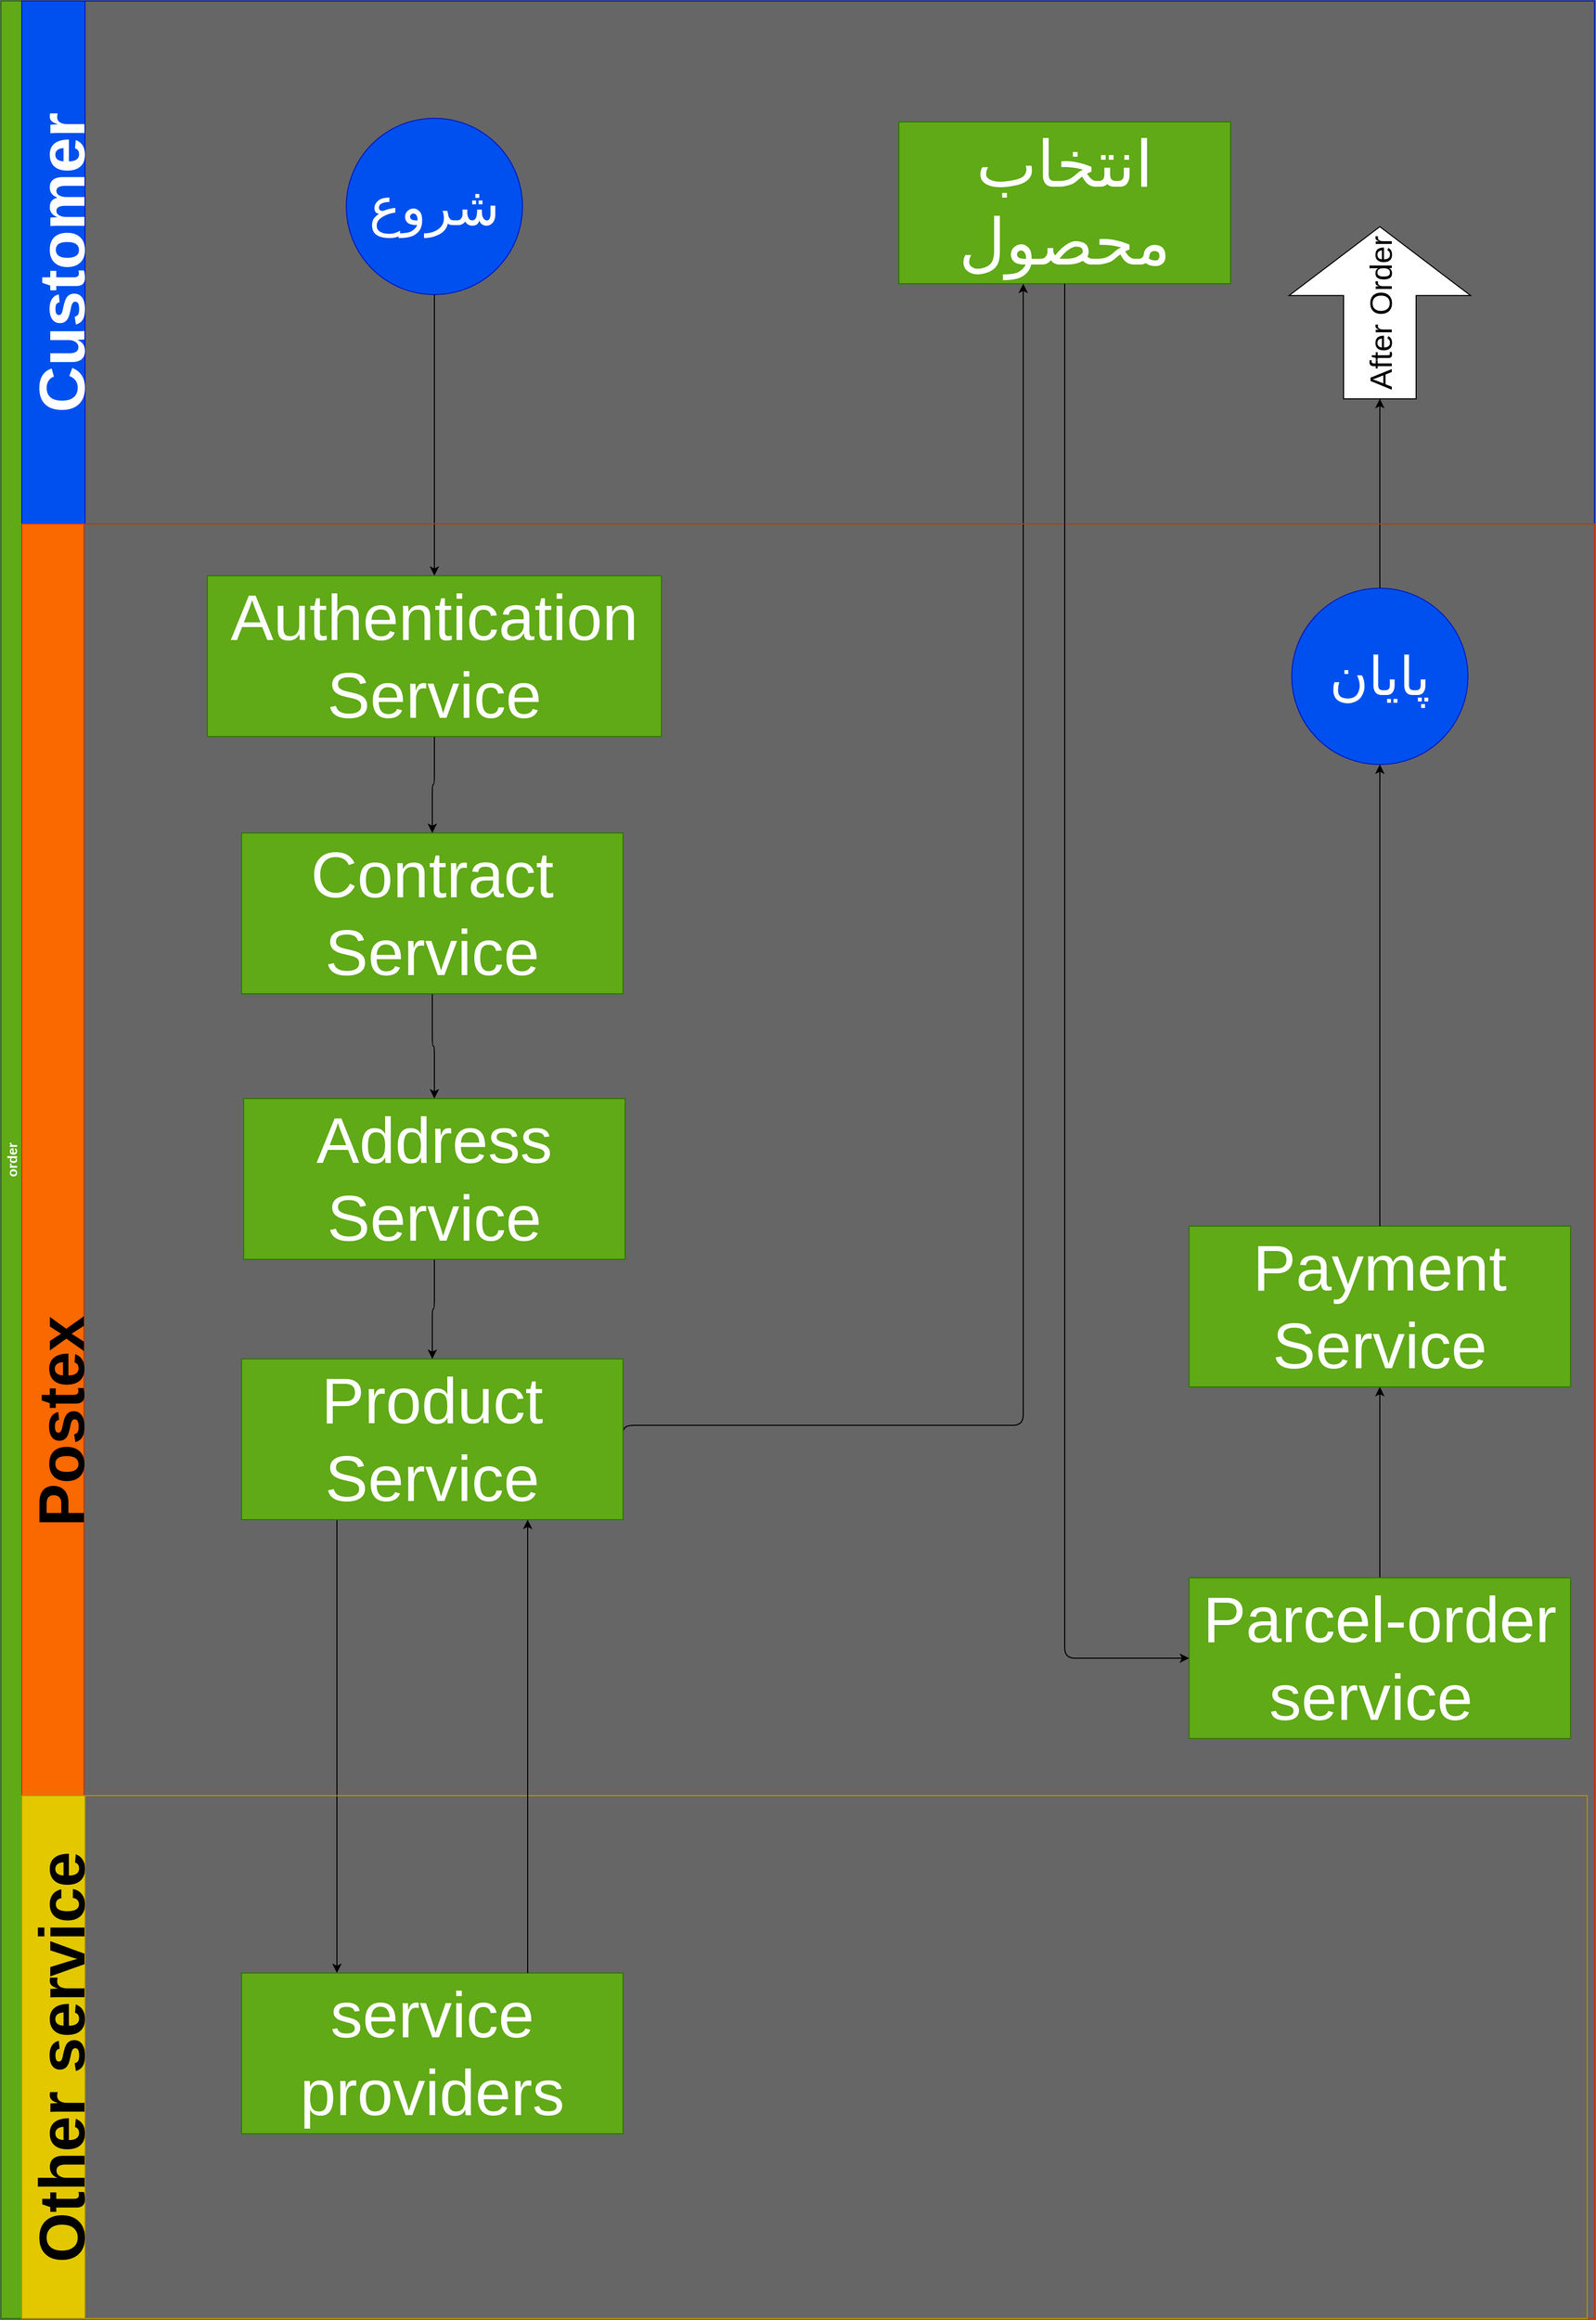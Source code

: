 <mxfile>
    <diagram id="AVuA54An0n8JCF_W_x2Y" name="Page-1">
        <mxGraphModel dx="2050" dy="1418" grid="0" gridSize="10" guides="1" tooltips="1" connect="1" arrows="1" fold="1" page="1" pageScale="1" pageWidth="1654" pageHeight="2336" background="#666666" math="0" shadow="0">
            <root>
                <mxCell id="0"/>
                <mxCell id="1" parent="0"/>
                <mxCell id="3" value="order" style="swimlane;childLayout=stackLayout;resizeParent=1;resizeParentMax=0;horizontal=0;startSize=20;horizontalStack=0;fontSize=13;fillColor=#60a917;fontColor=#ffffff;strokeColor=#2D7600;" parent="1" vertex="1">
                    <mxGeometry x="40" y="75" width="1537" height="2234" as="geometry"/>
                </mxCell>
                <mxCell id="4" value="Customer" style="swimlane;startSize=61;horizontal=0;fontSize=62;fillColor=#0050ef;fontColor=#ffffff;strokeColor=#001DBC;" parent="3" vertex="1">
                    <mxGeometry x="20" width="1517" height="504" as="geometry"/>
                </mxCell>
                <mxCell id="23" value="&lt;font style=&quot;font-size: 51px&quot;&gt;شروع&lt;/font&gt;" style="ellipse;whiteSpace=wrap;html=1;aspect=fixed;fontSize=13;fillColor=#0050ef;strokeColor=#001DBC;fontColor=#ffffff;" parent="4" vertex="1">
                    <mxGeometry x="313" y="113" width="170" height="170" as="geometry"/>
                </mxCell>
                <mxCell id="56" value="&lt;span style=&quot;font-size: 62px&quot;&gt;انتخاب محصول&lt;/span&gt;" style="whiteSpace=wrap;html=1;fontSize=13;fillColor=#60a917;strokeColor=#2D7600;fontColor=#ffffff;" parent="4" vertex="1">
                    <mxGeometry x="846" y="116.5" width="320" height="156" as="geometry"/>
                </mxCell>
                <mxCell id="78" value="&lt;font style=&quot;font-size: 30px&quot;&gt;After Order&lt;/font&gt;" style="shape=singleArrow;whiteSpace=wrap;html=1;arrowWidth=0.4;arrowSize=0.4;fontSize=13;rotation=-90;" parent="4" vertex="1">
                    <mxGeometry x="1227" y="213" width="166" height="175" as="geometry"/>
                </mxCell>
                <mxCell id="79" value="" style="edgeStyle=orthogonalEdgeStyle;html=1;" parent="3" source="58" target="78" edge="1">
                    <mxGeometry relative="1" as="geometry"/>
                </mxCell>
                <mxCell id="81" style="edgeStyle=orthogonalEdgeStyle;html=1;exitX=1;exitY=0.5;exitDx=0;exitDy=0;fontSize=30;" parent="3" source="52" target="56" edge="1">
                    <mxGeometry relative="1" as="geometry">
                        <Array as="points">
                            <mxPoint x="986" y="1373"/>
                        </Array>
                    </mxGeometry>
                </mxCell>
                <mxCell id="87" style="edgeStyle=orthogonalEdgeStyle;html=1;exitX=0.5;exitY=1;exitDx=0;exitDy=0;entryX=0.5;entryY=0;entryDx=0;entryDy=0;fontSize=30;" parent="3" source="23" target="72" edge="1">
                    <mxGeometry relative="1" as="geometry"/>
                </mxCell>
                <mxCell id="21" value="Postex" style="swimlane;startSize=60;horizontal=0;fontSize=62;fillColor=#fa6800;fontColor=#000000;strokeColor=#C73500;" parent="3" vertex="1">
                    <mxGeometry x="20" y="504" width="1517" height="1730" as="geometry"/>
                </mxCell>
                <mxCell id="88" style="edgeStyle=orthogonalEdgeStyle;html=1;exitX=0.5;exitY=1;exitDx=0;exitDy=0;" edge="1" parent="21" source="50" target="73">
                    <mxGeometry relative="1" as="geometry"/>
                </mxCell>
                <mxCell id="50" value="&lt;font style=&quot;font-size: 62px&quot;&gt;Contract Service&lt;/font&gt;" style="whiteSpace=wrap;html=1;fontSize=13;fillColor=#60a917;strokeColor=#2D7600;fontColor=#ffffff;" parent="21" vertex="1">
                    <mxGeometry x="212" y="298" width="368" height="155" as="geometry"/>
                </mxCell>
                <mxCell id="90" style="edgeStyle=orthogonalEdgeStyle;html=1;exitX=0.25;exitY=1;exitDx=0;exitDy=0;entryX=0.25;entryY=0;entryDx=0;entryDy=0;" edge="1" parent="21" source="52" target="80">
                    <mxGeometry relative="1" as="geometry"/>
                </mxCell>
                <mxCell id="52" value="&lt;span style=&quot;font-size: 62px&quot;&gt;Product Service&lt;/span&gt;" style="whiteSpace=wrap;html=1;fontSize=13;fillColor=#60a917;strokeColor=#2D7600;fontColor=#ffffff;" parent="21" vertex="1">
                    <mxGeometry x="212" y="805" width="368" height="155" as="geometry"/>
                </mxCell>
                <mxCell id="69" value="" style="edgeStyle=orthogonalEdgeStyle;html=1;fontSize=40;" parent="21" source="64" target="68" edge="1">
                    <mxGeometry relative="1" as="geometry"/>
                </mxCell>
                <mxCell id="64" value="&lt;span style=&quot;font-size: 62px&quot;&gt;Parcel-order service&amp;nbsp;&lt;/span&gt;" style="whiteSpace=wrap;html=1;fontSize=13;fillColor=#60a917;strokeColor=#2D7600;fontColor=#ffffff;" parent="21" vertex="1">
                    <mxGeometry x="1126" y="1016" width="368" height="155" as="geometry"/>
                </mxCell>
                <mxCell id="68" value="&lt;span style=&quot;font-size: 62px&quot;&gt;Payment Service&lt;/span&gt;" style="whiteSpace=wrap;html=1;fontSize=13;fillColor=#60a917;strokeColor=#2D7600;fontColor=#ffffff;" parent="21" vertex="1">
                    <mxGeometry x="1126" y="677" width="368" height="155" as="geometry"/>
                </mxCell>
                <mxCell id="71" value="Other service" style="swimlane;startSize=61;horizontal=0;fontSize=62;fillColor=#e3c800;fontColor=#000000;strokeColor=#B09500;" parent="21" vertex="1">
                    <mxGeometry y="1226" width="1510" height="504" as="geometry"/>
                </mxCell>
                <mxCell id="80" value="&lt;span style=&quot;font-size: 62px&quot;&gt;service providers&lt;br&gt;&lt;/span&gt;" style="whiteSpace=wrap;html=1;fontSize=13;fillColor=#60a917;strokeColor=#2D7600;fontColor=#ffffff;" parent="71" vertex="1">
                    <mxGeometry x="212" y="171" width="368" height="155" as="geometry"/>
                </mxCell>
                <mxCell id="75" style="edgeStyle=orthogonalEdgeStyle;html=1;exitX=0.5;exitY=1;exitDx=0;exitDy=0;entryX=0.5;entryY=0;entryDx=0;entryDy=0;" parent="21" source="72" target="50" edge="1">
                    <mxGeometry relative="1" as="geometry"/>
                </mxCell>
                <mxCell id="72" value="&lt;font style=&quot;font-size: 62px&quot;&gt;Authentication Service&lt;/font&gt;" style="whiteSpace=wrap;html=1;fontSize=13;fillColor=#60a917;strokeColor=#2D7600;fontColor=#ffffff;" parent="21" vertex="1">
                    <mxGeometry x="179" y="50" width="438" height="155" as="geometry"/>
                </mxCell>
                <mxCell id="77" style="edgeStyle=orthogonalEdgeStyle;html=1;exitX=0.5;exitY=1;exitDx=0;exitDy=0;" parent="21" source="73" target="52" edge="1">
                    <mxGeometry relative="1" as="geometry"/>
                </mxCell>
                <mxCell id="73" value="&lt;font style=&quot;font-size: 62px&quot;&gt;Address Service&lt;/font&gt;" style="whiteSpace=wrap;html=1;fontSize=13;fillColor=#60a917;strokeColor=#2D7600;fontColor=#ffffff;" parent="21" vertex="1">
                    <mxGeometry x="214" y="554" width="368" height="155" as="geometry"/>
                </mxCell>
                <mxCell id="58" value="&lt;font style=&quot;font-size: 51px&quot;&gt;پایان&lt;/font&gt;" style="ellipse;whiteSpace=wrap;html=1;aspect=fixed;fontSize=13;fillColor=#0050ef;strokeColor=#001DBC;fontColor=#ffffff;" parent="21" vertex="1">
                    <mxGeometry x="1225" y="62" width="170" height="170" as="geometry"/>
                </mxCell>
                <mxCell id="70" style="edgeStyle=orthogonalEdgeStyle;html=1;exitX=0.5;exitY=0;exitDx=0;exitDy=0;entryX=0.5;entryY=1;entryDx=0;entryDy=0;fontSize=40;" parent="21" source="68" target="58" edge="1">
                    <mxGeometry relative="1" as="geometry"/>
                </mxCell>
                <mxCell id="92" style="edgeStyle=orthogonalEdgeStyle;html=1;exitX=0.75;exitY=0;exitDx=0;exitDy=0;entryX=0.75;entryY=1;entryDx=0;entryDy=0;" edge="1" parent="21" source="80" target="52">
                    <mxGeometry relative="1" as="geometry"/>
                </mxCell>
                <mxCell id="93" style="edgeStyle=orthogonalEdgeStyle;html=1;exitX=0.5;exitY=1;exitDx=0;exitDy=0;entryX=0;entryY=0.5;entryDx=0;entryDy=0;" edge="1" parent="3" source="56" target="64">
                    <mxGeometry relative="1" as="geometry"/>
                </mxCell>
            </root>
        </mxGraphModel>
    </diagram>
</mxfile>